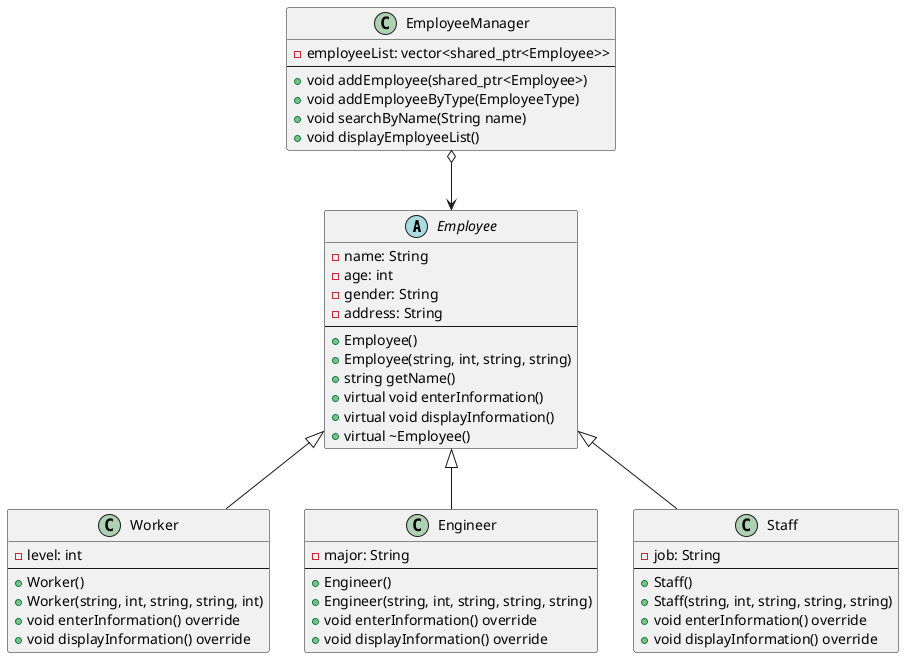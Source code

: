 @startuml

abstract class Employee {
    - name: String
    - age: int
    - gender: String
    - address: String
    --
    + Employee()
    + Employee(string, int, string, string)
    + string getName()
    + virtual void enterInformation()
    + virtual void displayInformation()
    + virtual ~Employee()
}

class Worker {
    - level: int
    --
    + Worker()
    + Worker(string, int, string, string, int)
    + void enterInformation() override
    + void displayInformation() override
}

class Engineer {
    - major: String
    --
    + Engineer()
    + Engineer(string, int, string, string, string)
    + void enterInformation() override
    + void displayInformation() override
}

class Staff {
    - job: String
    --
    + Staff()
    + Staff(string, int, string, string, string)
    + void enterInformation() override
    + void displayInformation() override
}

class EmployeeManager {
    - employeeList: vector<shared_ptr<Employee>>
    --
    + void addEmployee(shared_ptr<Employee>)
    + void addEmployeeByType(EmployeeType)
    + void searchByName(String name)
    + void displayEmployeeList()
}

Employee <|-- Worker
Employee <|-- Engineer
Employee <|-- Staff
EmployeeManager o--> Employee

@enduml
